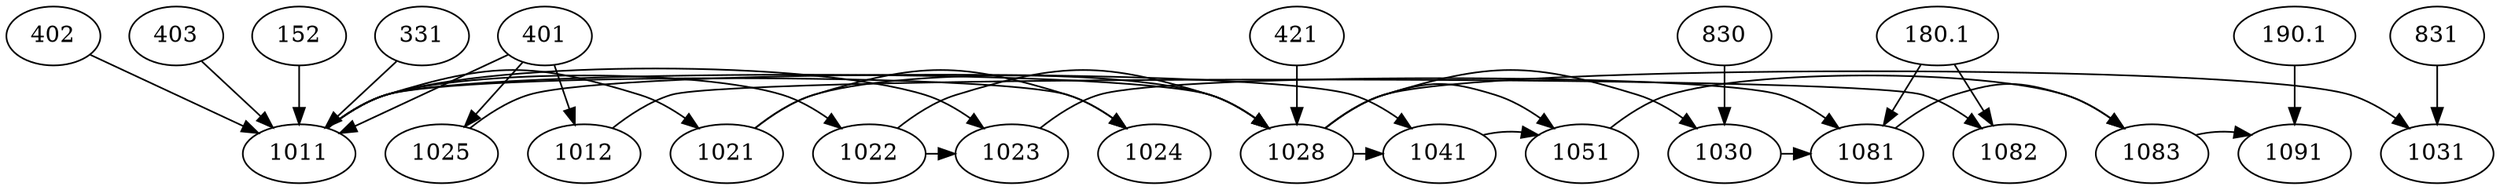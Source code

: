 digraph G10 {
	{
		rank=same
		1011
		1012
		1021
		1022
		1023
		1024
		1025
		1028
		1030
		1031
		1041
		1051
		1081
		1082
		1083
		1091
		1011 -> 1012 [style=invis]
		1021 -> 1022 [style=invis]
		1023 -> 1024 [style=invis]
		1025 -> 1028 [style=invis]
		1030 -> 1031 [style=invis]
		1041 -> 1051 [style=invis]
		1081 -> 1082 [style=invis]
		1083 -> 1091 [style=invis]
	}
	401 -> 1011
	402 -> 1011
	403 -> 1011
	152 -> 1011
	331 -> 1011
	401 -> 1012
	1011 -> 1021
	1011 -> 1022
	1011 -> 1023
	1022 -> 1023
	1011 -> 1024
	1021 -> 1024
	401 -> 1025
	1011 -> 1028
	1021 -> 1028
	1022 -> 1028
	421 -> 1028
	1028 -> 1030
	830 -> 1030
	1028 -> 1031
	831 -> 1031
	1028 -> 1041
	1025 -> 1041
	1028 -> 1051
	1041 -> 1051
	1030 -> 1081
	180.1 -> 1081
	1023 -> 1081
	1012 -> 1082
	180.1 -> 1082
	1081 -> 1083
	1051 -> 1083
	1083 -> 1091
	190.1 -> 1091
}
